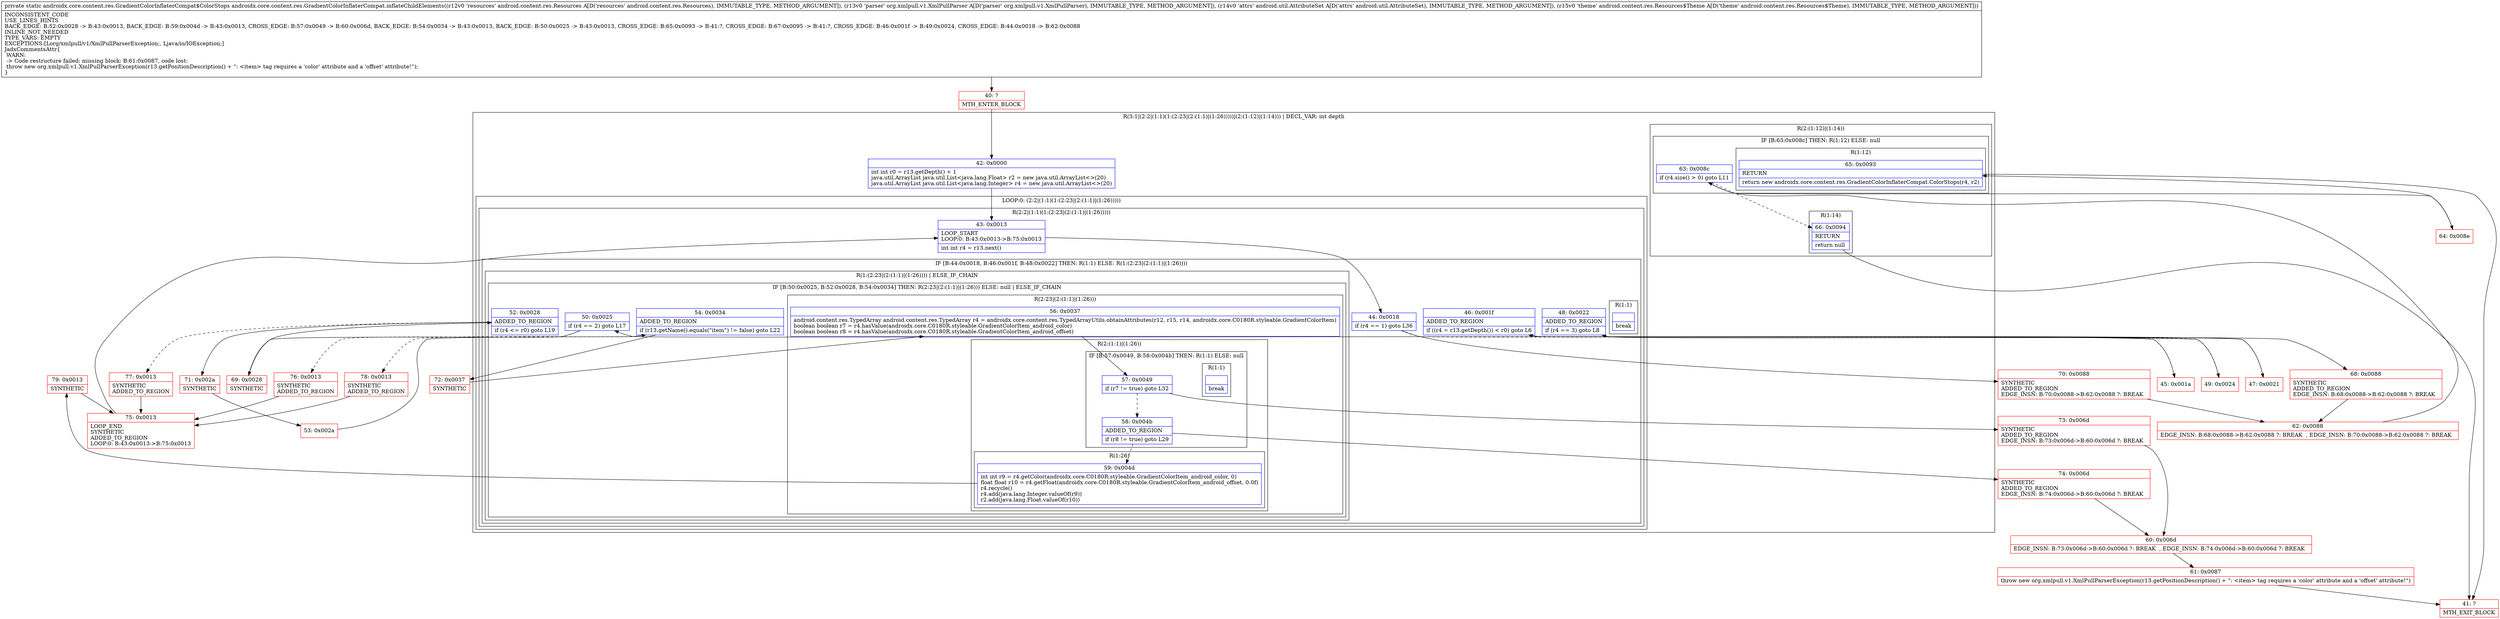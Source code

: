 digraph "CFG forandroidx.core.content.res.GradientColorInflaterCompat.inflateChildElements(Landroid\/content\/res\/Resources;Lorg\/xmlpull\/v1\/XmlPullParser;Landroid\/util\/AttributeSet;Landroid\/content\/res\/Resources$Theme;)Landroidx\/core\/content\/res\/GradientColorInflaterCompat$ColorStops;" {
subgraph cluster_Region_739792315 {
label = "R(3:1|(2:2|(1:1)(1:(2:23|(2:(1:1)|(1:26)))))|(2:(1:12)|(1:14))) | DECL_VAR: int depth\l";
node [shape=record,color=blue];
Node_42 [shape=record,label="{42\:\ 0x0000|int int r0 = r13.getDepth() + 1\ljava.util.ArrayList java.util.List\<java.lang.Float\> r2 = new java.util.ArrayList\<\>(20)\ljava.util.ArrayList java.util.List\<java.lang.Integer\> r4 = new java.util.ArrayList\<\>(20)\l}"];
subgraph cluster_LoopRegion_1601758930 {
label = "LOOP:0: (2:2|(1:1)(1:(2:23|(2:(1:1)|(1:26)))))";
node [shape=record,color=blue];
subgraph cluster_Region_830266208 {
label = "R(2:2|(1:1)(1:(2:23|(2:(1:1)|(1:26)))))";
node [shape=record,color=blue];
Node_43 [shape=record,label="{43\:\ 0x0013|LOOP_START\lLOOP:0: B:43:0x0013\-\>B:75:0x0013\l|int int r4 = r13.next()\l}"];
subgraph cluster_IfRegion_1519525150 {
label = "IF [B:44:0x0018, B:46:0x001f, B:48:0x0022] THEN: R(1:1) ELSE: R(1:(2:23|(2:(1:1)|(1:26))))";
node [shape=record,color=blue];
Node_44 [shape=record,label="{44\:\ 0x0018|if (r4 == 1) goto L36\l}"];
Node_46 [shape=record,label="{46\:\ 0x001f|ADDED_TO_REGION\l|if ((r4 = r13.getDepth()) \< r0) goto L6\l}"];
Node_48 [shape=record,label="{48\:\ 0x0022|ADDED_TO_REGION\l|if (r4 == 3) goto L8\l}"];
subgraph cluster_Region_259671345 {
label = "R(1:1)";
node [shape=record,color=blue];
Node_InsnContainer_1199342062 [shape=record,label="{|break\l}"];
}
subgraph cluster_Region_1257587337 {
label = "R(1:(2:23|(2:(1:1)|(1:26)))) | ELSE_IF_CHAIN\l";
node [shape=record,color=blue];
subgraph cluster_IfRegion_383637233 {
label = "IF [B:50:0x0025, B:52:0x0028, B:54:0x0034] THEN: R(2:23|(2:(1:1)|(1:26))) ELSE: null | ELSE_IF_CHAIN\l";
node [shape=record,color=blue];
Node_50 [shape=record,label="{50\:\ 0x0025|if (r4 == 2) goto L17\l}"];
Node_52 [shape=record,label="{52\:\ 0x0028|ADDED_TO_REGION\l|if (r4 \<= r0) goto L19\l}"];
Node_54 [shape=record,label="{54\:\ 0x0034|ADDED_TO_REGION\l|if (r13.getName().equals(\"item\") != false) goto L22\l}"];
subgraph cluster_Region_1981401991 {
label = "R(2:23|(2:(1:1)|(1:26)))";
node [shape=record,color=blue];
Node_56 [shape=record,label="{56\:\ 0x0037|android.content.res.TypedArray android.content.res.TypedArray r4 = androidx.core.content.res.TypedArrayUtils.obtainAttributes(r12, r15, r14, androidx.core.C0180R.styleable.GradientColorItem)\lboolean boolean r7 = r4.hasValue(androidx.core.C0180R.styleable.GradientColorItem_android_color)\lboolean boolean r8 = r4.hasValue(androidx.core.C0180R.styleable.GradientColorItem_android_offset)\l}"];
subgraph cluster_Region_1386443635 {
label = "R(2:(1:1)|(1:26))";
node [shape=record,color=blue];
subgraph cluster_IfRegion_112992671 {
label = "IF [B:57:0x0049, B:58:0x004b] THEN: R(1:1) ELSE: null";
node [shape=record,color=blue];
Node_57 [shape=record,label="{57\:\ 0x0049|if (r7 != true) goto L32\l}"];
Node_58 [shape=record,label="{58\:\ 0x004b|ADDED_TO_REGION\l|if (r8 != true) goto L29\l}"];
subgraph cluster_Region_254666715 {
label = "R(1:1)";
node [shape=record,color=blue];
Node_InsnContainer_754807841 [shape=record,label="{|break\l}"];
}
}
subgraph cluster_Region_1829061868 {
label = "R(1:26)";
node [shape=record,color=blue];
Node_59 [shape=record,label="{59\:\ 0x004d|int int r9 = r4.getColor(androidx.core.C0180R.styleable.GradientColorItem_android_color, 0)\lfloat float r10 = r4.getFloat(androidx.core.C0180R.styleable.GradientColorItem_android_offset, 0.0f)\lr4.recycle()\lr4.add(java.lang.Integer.valueOf(r9))\lr2.add(java.lang.Float.valueOf(r10))\l}"];
}
}
}
}
}
}
}
}
subgraph cluster_Region_1291622973 {
label = "R(2:(1:12)|(1:14))";
node [shape=record,color=blue];
subgraph cluster_IfRegion_1240393458 {
label = "IF [B:63:0x008c] THEN: R(1:12) ELSE: null";
node [shape=record,color=blue];
Node_63 [shape=record,label="{63\:\ 0x008c|if (r4.size() \> 0) goto L11\l}"];
subgraph cluster_Region_64909690 {
label = "R(1:12)";
node [shape=record,color=blue];
Node_65 [shape=record,label="{65\:\ 0x0093|RETURN\l|return new androidx.core.content.res.GradientColorInflaterCompat.ColorStops(r4, r2)\l}"];
}
}
subgraph cluster_Region_93147194 {
label = "R(1:14)";
node [shape=record,color=blue];
Node_66 [shape=record,label="{66\:\ 0x0094|RETURN\l|return null\l}"];
}
}
}
Node_40 [shape=record,color=red,label="{40\:\ ?|MTH_ENTER_BLOCK\l}"];
Node_45 [shape=record,color=red,label="{45\:\ 0x001a}"];
Node_47 [shape=record,color=red,label="{47\:\ 0x0021}"];
Node_68 [shape=record,color=red,label="{68\:\ 0x0088|SYNTHETIC\lADDED_TO_REGION\lEDGE_INSN: B:68:0x0088\-\>B:62:0x0088 ?: BREAK  \l}"];
Node_62 [shape=record,color=red,label="{62\:\ 0x0088|EDGE_INSN: B:68:0x0088\-\>B:62:0x0088 ?: BREAK  , EDGE_INSN: B:70:0x0088\-\>B:62:0x0088 ?: BREAK  \l}"];
Node_64 [shape=record,color=red,label="{64\:\ 0x008e}"];
Node_41 [shape=record,color=red,label="{41\:\ ?|MTH_EXIT_BLOCK\l}"];
Node_49 [shape=record,color=red,label="{49\:\ 0x0024}"];
Node_69 [shape=record,color=red,label="{69\:\ 0x0028|SYNTHETIC\l}"];
Node_71 [shape=record,color=red,label="{71\:\ 0x002a|SYNTHETIC\l}"];
Node_53 [shape=record,color=red,label="{53\:\ 0x002a}"];
Node_72 [shape=record,color=red,label="{72\:\ 0x0037|SYNTHETIC\l}"];
Node_79 [shape=record,color=red,label="{79\:\ 0x0013|SYNTHETIC\l}"];
Node_75 [shape=record,color=red,label="{75\:\ 0x0013|LOOP_END\lSYNTHETIC\lADDED_TO_REGION\lLOOP:0: B:43:0x0013\-\>B:75:0x0013\l}"];
Node_74 [shape=record,color=red,label="{74\:\ 0x006d|SYNTHETIC\lADDED_TO_REGION\lEDGE_INSN: B:74:0x006d\-\>B:60:0x006d ?: BREAK  \l}"];
Node_60 [shape=record,color=red,label="{60\:\ 0x006d|EDGE_INSN: B:73:0x006d\-\>B:60:0x006d ?: BREAK  , EDGE_INSN: B:74:0x006d\-\>B:60:0x006d ?: BREAK  \l}"];
Node_61 [shape=record,color=red,label="{61\:\ 0x0087|throw new org.xmlpull.v1.XmlPullParserException(r13.getPositionDescription() + \": \<item\> tag requires a 'color' attribute and a 'offset' attribute!\")\l}"];
Node_73 [shape=record,color=red,label="{73\:\ 0x006d|SYNTHETIC\lADDED_TO_REGION\lEDGE_INSN: B:73:0x006d\-\>B:60:0x006d ?: BREAK  \l}"];
Node_78 [shape=record,color=red,label="{78\:\ 0x0013|SYNTHETIC\lADDED_TO_REGION\l}"];
Node_77 [shape=record,color=red,label="{77\:\ 0x0013|SYNTHETIC\lADDED_TO_REGION\l}"];
Node_76 [shape=record,color=red,label="{76\:\ 0x0013|SYNTHETIC\lADDED_TO_REGION\l}"];
Node_70 [shape=record,color=red,label="{70\:\ 0x0088|SYNTHETIC\lADDED_TO_REGION\lEDGE_INSN: B:70:0x0088\-\>B:62:0x0088 ?: BREAK  \l}"];
MethodNode[shape=record,label="{private static androidx.core.content.res.GradientColorInflaterCompat$ColorStops androidx.core.content.res.GradientColorInflaterCompat.inflateChildElements((r12v0 'resources' android.content.res.Resources A[D('resources' android.content.res.Resources), IMMUTABLE_TYPE, METHOD_ARGUMENT]), (r13v0 'parser' org.xmlpull.v1.XmlPullParser A[D('parser' org.xmlpull.v1.XmlPullParser), IMMUTABLE_TYPE, METHOD_ARGUMENT]), (r14v0 'attrs' android.util.AttributeSet A[D('attrs' android.util.AttributeSet), IMMUTABLE_TYPE, METHOD_ARGUMENT]), (r15v0 'theme' android.content.res.Resources$Theme A[D('theme' android.content.res.Resources$Theme), IMMUTABLE_TYPE, METHOD_ARGUMENT]))  | INCONSISTENT_CODE\lUSE_LINES_HINTS\lBACK_EDGE: B:52:0x0028 \-\> B:43:0x0013, BACK_EDGE: B:59:0x004d \-\> B:43:0x0013, CROSS_EDGE: B:57:0x0049 \-\> B:60:0x006d, BACK_EDGE: B:54:0x0034 \-\> B:43:0x0013, BACK_EDGE: B:50:0x0025 \-\> B:43:0x0013, CROSS_EDGE: B:65:0x0093 \-\> B:41:?, CROSS_EDGE: B:67:0x0095 \-\> B:41:?, CROSS_EDGE: B:46:0x001f \-\> B:49:0x0024, CROSS_EDGE: B:44:0x0018 \-\> B:62:0x0088\lINLINE_NOT_NEEDED\lTYPE_VARS: EMPTY\lEXCEPTIONS:[Lorg\/xmlpull\/v1\/XmlPullParserException;, Ljava\/io\/IOException;]\lJadxCommentsAttr\{\l WARN: \l \-\> Code restructure failed: missing block: B:61:0x0087, code lost:\l    throw new org.xmlpull.v1.XmlPullParserException(r13.getPositionDescription() + \": \<item\> tag requires a 'color' attribute and a 'offset' attribute!\");\l\}\l}"];
MethodNode -> Node_40;Node_42 -> Node_43;
Node_43 -> Node_44;
Node_44 -> Node_45[style=dashed];
Node_44 -> Node_70;
Node_46 -> Node_47;
Node_46 -> Node_49[style=dashed];
Node_48 -> Node_49[style=dashed];
Node_48 -> Node_68;
Node_50 -> Node_69;
Node_50 -> Node_76[style=dashed];
Node_52 -> Node_71;
Node_52 -> Node_77[style=dashed];
Node_54 -> Node_72;
Node_54 -> Node_78[style=dashed];
Node_56 -> Node_57;
Node_57 -> Node_58[style=dashed];
Node_57 -> Node_73;
Node_58 -> Node_59[style=dashed];
Node_58 -> Node_74;
Node_59 -> Node_79;
Node_63 -> Node_64;
Node_63 -> Node_66[style=dashed];
Node_65 -> Node_41;
Node_66 -> Node_41;
Node_40 -> Node_42;
Node_45 -> Node_46;
Node_47 -> Node_48;
Node_68 -> Node_62;
Node_62 -> Node_63;
Node_64 -> Node_65;
Node_49 -> Node_50;
Node_69 -> Node_52;
Node_71 -> Node_53;
Node_53 -> Node_54;
Node_72 -> Node_56;
Node_79 -> Node_75;
Node_75 -> Node_43;
Node_74 -> Node_60;
Node_60 -> Node_61;
Node_61 -> Node_41;
Node_73 -> Node_60;
Node_78 -> Node_75;
Node_77 -> Node_75;
Node_76 -> Node_75;
Node_70 -> Node_62;
}

